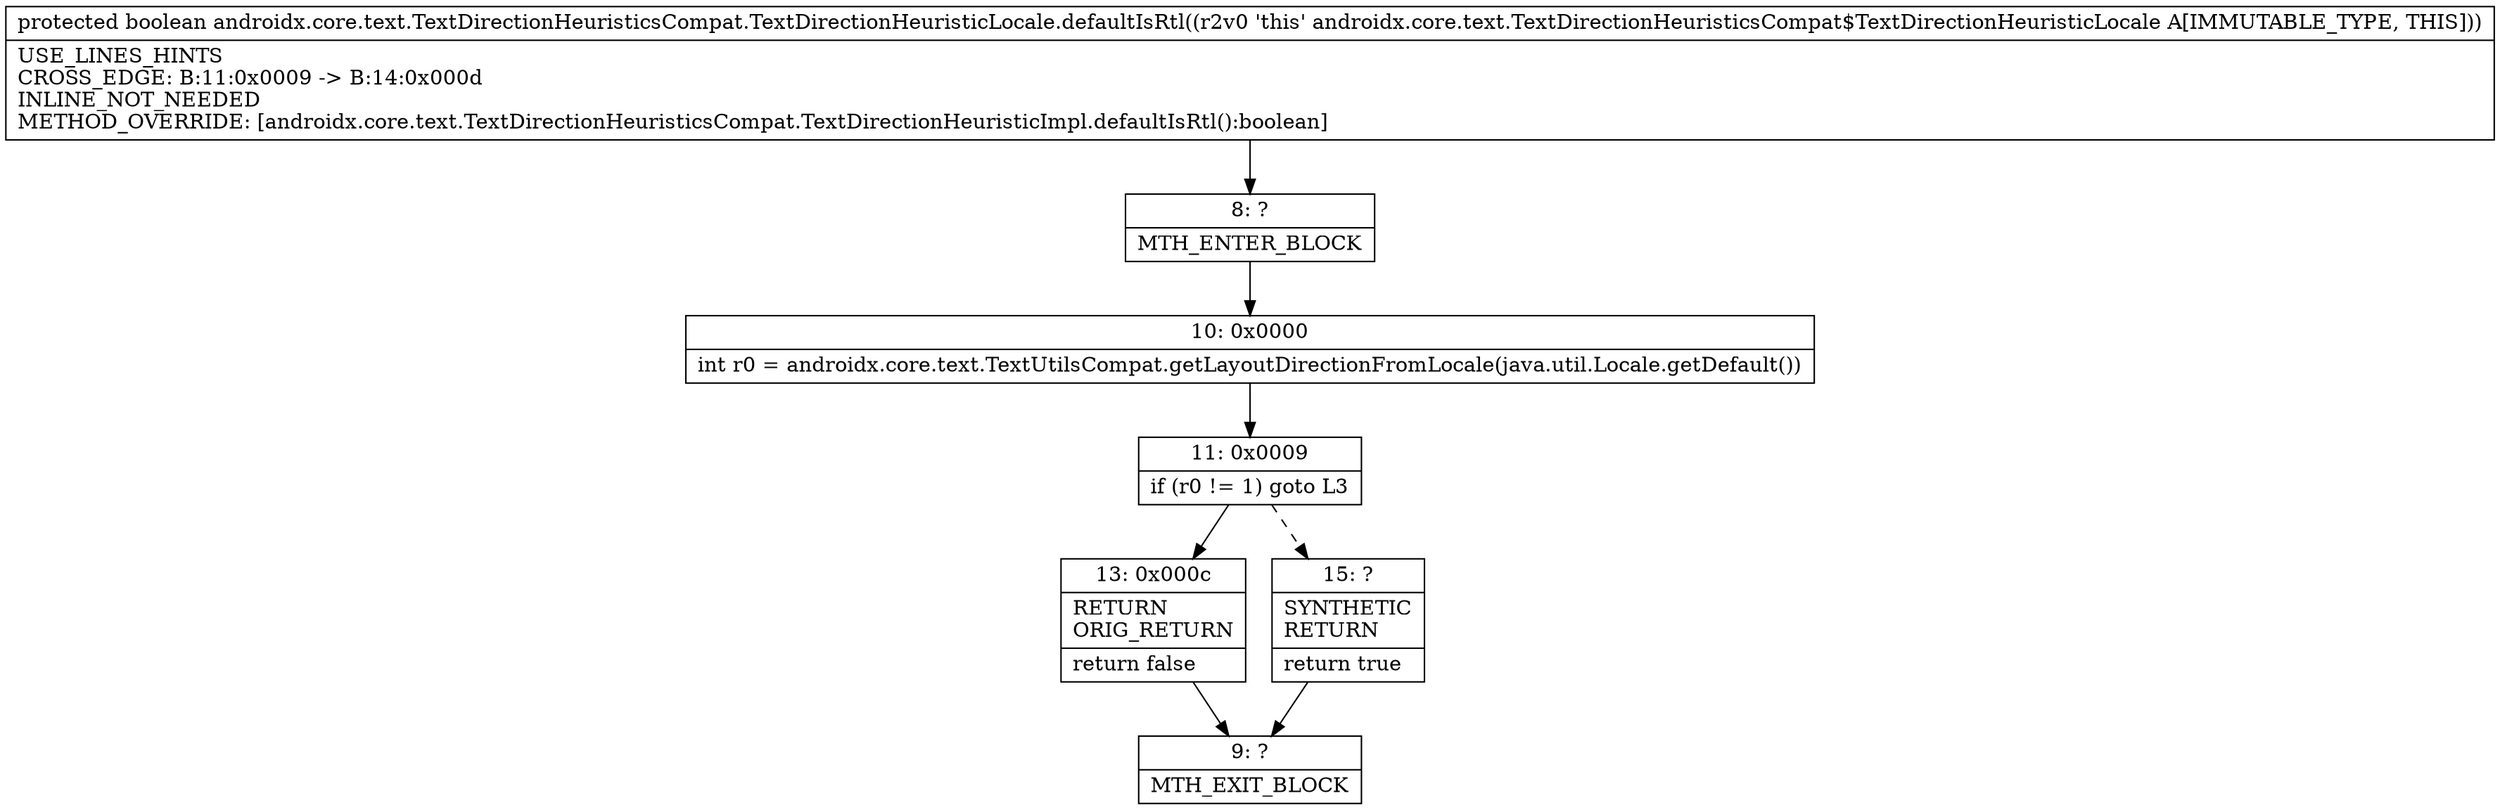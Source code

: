 digraph "CFG forandroidx.core.text.TextDirectionHeuristicsCompat.TextDirectionHeuristicLocale.defaultIsRtl()Z" {
Node_8 [shape=record,label="{8\:\ ?|MTH_ENTER_BLOCK\l}"];
Node_10 [shape=record,label="{10\:\ 0x0000|int r0 = androidx.core.text.TextUtilsCompat.getLayoutDirectionFromLocale(java.util.Locale.getDefault())\l}"];
Node_11 [shape=record,label="{11\:\ 0x0009|if (r0 != 1) goto L3\l}"];
Node_13 [shape=record,label="{13\:\ 0x000c|RETURN\lORIG_RETURN\l|return false\l}"];
Node_9 [shape=record,label="{9\:\ ?|MTH_EXIT_BLOCK\l}"];
Node_15 [shape=record,label="{15\:\ ?|SYNTHETIC\lRETURN\l|return true\l}"];
MethodNode[shape=record,label="{protected boolean androidx.core.text.TextDirectionHeuristicsCompat.TextDirectionHeuristicLocale.defaultIsRtl((r2v0 'this' androidx.core.text.TextDirectionHeuristicsCompat$TextDirectionHeuristicLocale A[IMMUTABLE_TYPE, THIS]))  | USE_LINES_HINTS\lCROSS_EDGE: B:11:0x0009 \-\> B:14:0x000d\lINLINE_NOT_NEEDED\lMETHOD_OVERRIDE: [androidx.core.text.TextDirectionHeuristicsCompat.TextDirectionHeuristicImpl.defaultIsRtl():boolean]\l}"];
MethodNode -> Node_8;Node_8 -> Node_10;
Node_10 -> Node_11;
Node_11 -> Node_13;
Node_11 -> Node_15[style=dashed];
Node_13 -> Node_9;
Node_15 -> Node_9;
}

